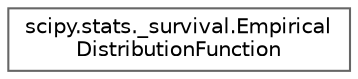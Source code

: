 digraph "Graphical Class Hierarchy"
{
 // LATEX_PDF_SIZE
  bgcolor="transparent";
  edge [fontname=Helvetica,fontsize=10,labelfontname=Helvetica,labelfontsize=10];
  node [fontname=Helvetica,fontsize=10,shape=box,height=0.2,width=0.4];
  rankdir="LR";
  Node0 [id="Node000000",label="scipy.stats._survival.Empirical\lDistributionFunction",height=0.2,width=0.4,color="grey40", fillcolor="white", style="filled",URL="$d9/db0/classscipy_1_1stats_1_1__survival_1_1EmpiricalDistributionFunction.html",tooltip=" "];
}
